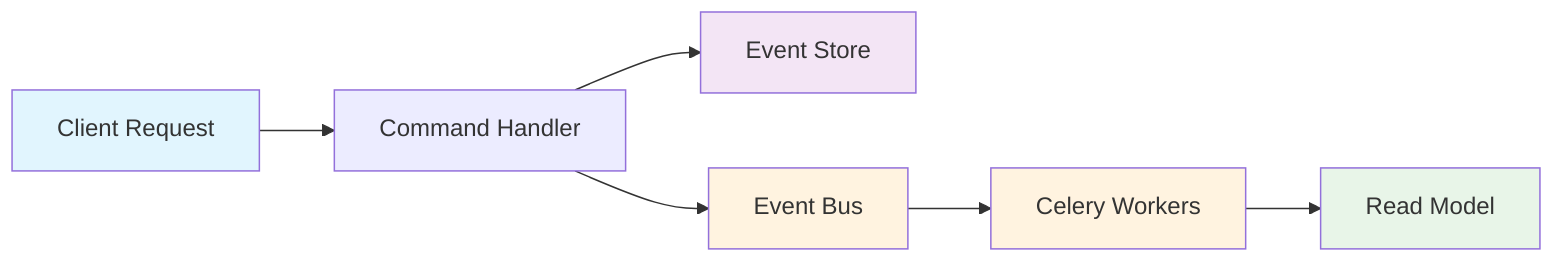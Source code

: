 graph LR
    A[Client Request] --> B[Command Handler]
    B --> C[Event Store]
    B --> D[Event Bus]
    D --> E[Celery Workers]
    E --> F[Read Model]

    style A fill:#e1f5fe
    style C fill:#f3e5f5
    style F fill:#e8f5e8
    style D fill:#fff3e0
    style E fill:#fff3e0